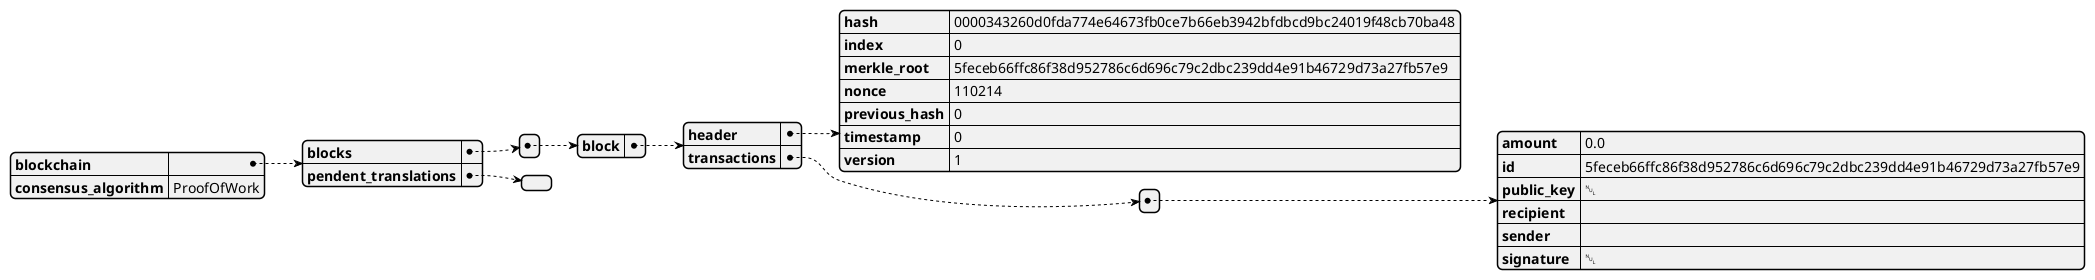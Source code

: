 @startjson
{"blockchain":{"blocks":[{"block":{"header":{"hash":"0000343260d0fda774e64673fb0ce7b66eb3942bfdbcd9bc24019f48cb70ba48","index":0,"merkle_root":"5feceb66ffc86f38d952786c6d696c79c2dbc239dd4e91b46729d73a27fb57e9","nonce":110214,"previous_hash":"0","timestamp":0,"version":1},"transactions":[{"amount":0.0,"id":"5feceb66ffc86f38d952786c6d696c79c2dbc239dd4e91b46729d73a27fb57e9","public_key":null,"recipient":"","sender":"","signature":null}]}}],"pendent_translations":[]},"consensus_algorithm":"ProofOfWork"}
@endjson